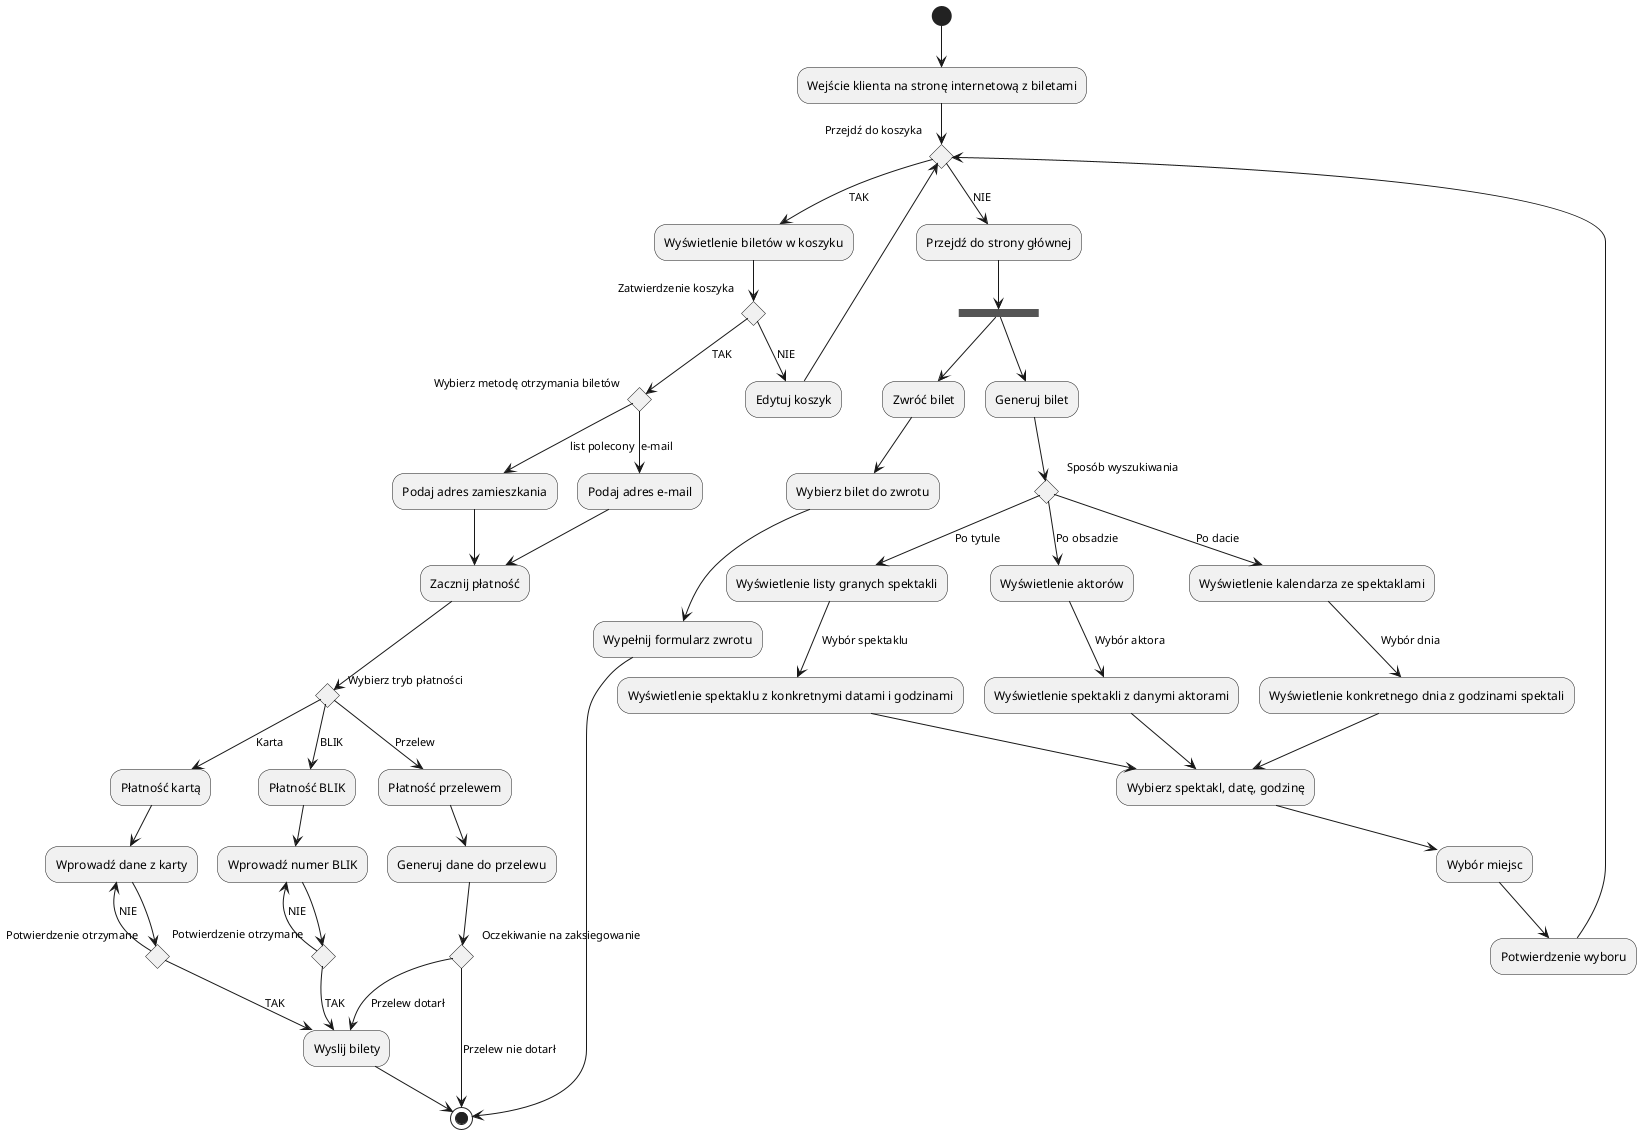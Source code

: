 @startuml ActivityDiagram

(*) --> "Wejście klienta na stronę internetową z biletami"
if "Przejdź do koszyka" as if1 then 
  --> [TAK] "Wyświetlenie biletów w koszyku"
  --> if "Zatwierdzenie koszyka" as if2 then
    --> [TAK] if "Wybierz metodę otrzymania biletów" as if5 then
      --> [e-mail] "Podaj adres e-mail"
      --> "Zacznij płatność"
    else
      --> [list polecony] "Podaj adres zamieszkania"
      --> "Zacznij płatność"
    endif
    --> if "Wybierz tryb płatności" as if3 then
      --> [Karta] "Płatność kartą"
      --> "Wprowadź dane z karty"
      --> if "Potwierdzenie otrzymane" as if8 then
        --> [TAK] "Wyslij bilety"
        else
        --> [NIE] "Wprowadź dane z karty"
      endif
      else 
      --> [Przelew] "Płatność przelewem"
      --> "Generuj dane do przelewu"
      --> if "Oczekiwanie na zaksiegowanie" as if7 then
        --> [Przelew dotarł] "Wyslij bilety"
      else
        --> [Przelew nie dotarł] (*)
      endif
      else
      --> [BLIK] "Płatność BLIK"
      --> "Wprowadź numer BLIK"
      
      --> if "Potwierdzenie otrzymane" as if4 then
        --> [TAK] "Wyslij bilety"
        --> (*)
        else
        --> [NIE] "Wprowadź numer BLIK"
      endif
    endif
  
  else 
    --> [NIE] "Edytuj koszyk"
    --> if1
  endif
  


else 
  --> [NIE] "Przejdź do strony głównej"
  --> === B1 ===
  === B1 === --> "Generuj bilet"
  --> if "Sposób wyszukiwania" as if6 then 
    --> [Po dacie] "Wyświetlenie kalendarza ze spektaklami"
    --> [Wybór dnia] "Wyświetlenie konkretnego dnia z godzinami spektali"
    --> "Wybierz spektakl, datę, godzinę"
  else
    --> [Po tytule] "Wyświetlenie listy granych spektakli"
    --> [Wybór spektaklu] "Wyświetlenie spektaklu z konkretnymi datami i godzinami"
    --> "Wybierz spektakl, datę, godzinę"
  else
    --> [Po obsadzie] "Wyświetlenie aktorów"
    --> [Wybór aktora] "Wyświetlenie spektakli z danymi aktorami"
    --> "Wybierz spektakl, datę, godzinę"
  endif


  --> "Wybór miejsc"
  --> "Potwierdzenie wyboru"
  --> if1

  === B1 === --> "Zwróć bilet"
  --> "Wybierz bilet do zwrotu"
  --> "Wypełnij formularz zwrotu"
  --> (*)
endif

@enduml